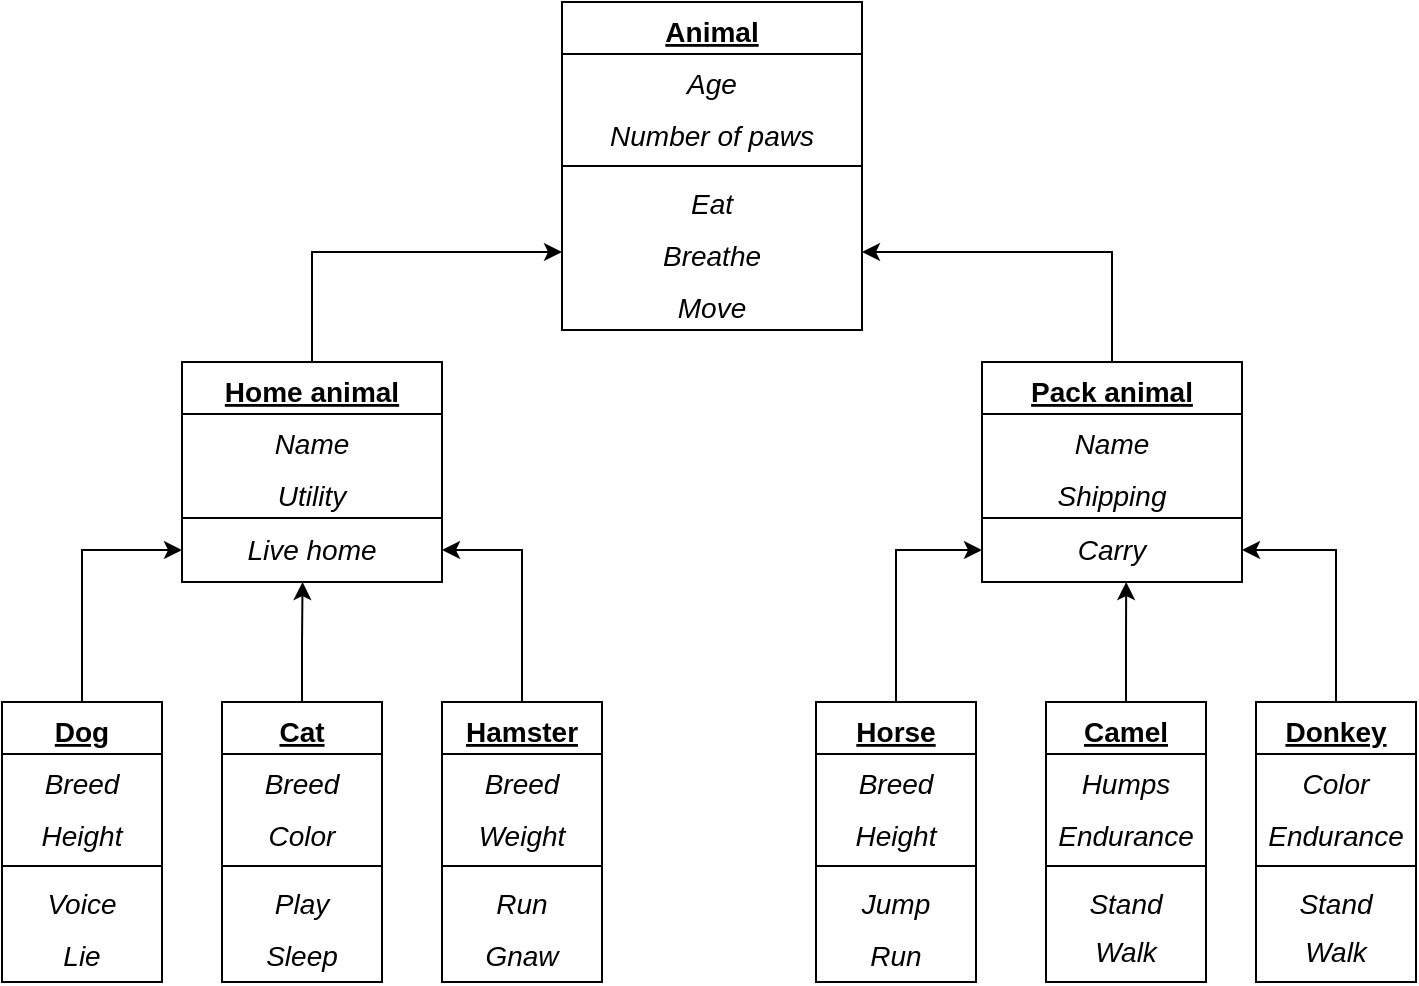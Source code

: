<mxfile version="20.8.23" type="device"><diagram id="C5RBs43oDa-KdzZeNtuy" name="Page-1"><mxGraphModel dx="919" dy="476" grid="0" gridSize="10" guides="1" tooltips="1" connect="1" arrows="1" fold="1" page="1" pageScale="1" pageWidth="827" pageHeight="1169" math="0" shadow="0"><root><mxCell id="WIyWlLk6GJQsqaUBKTNV-0"/><mxCell id="WIyWlLk6GJQsqaUBKTNV-1" parent="WIyWlLk6GJQsqaUBKTNV-0"/><mxCell id="XL3PHtBLDCSqhwVR_m-A-93" style="edgeStyle=orthogonalEdgeStyle;rounded=0;orthogonalLoop=1;jettySize=auto;html=1;exitX=0.5;exitY=0;exitDx=0;exitDy=0;entryX=0;entryY=0.5;entryDx=0;entryDy=0;fontSize=14;" edge="1" parent="WIyWlLk6GJQsqaUBKTNV-1" source="XL3PHtBLDCSqhwVR_m-A-0" target="XL3PHtBLDCSqhwVR_m-A-57"><mxGeometry relative="1" as="geometry"/></mxCell><mxCell id="XL3PHtBLDCSqhwVR_m-A-0" value="Dog" style="swimlane;fontStyle=5;align=center;verticalAlign=top;childLayout=stackLayout;horizontal=1;startSize=26;horizontalStack=0;resizeParent=1;resizeLast=0;collapsible=1;marginBottom=0;rounded=0;shadow=0;strokeWidth=1;fontSize=14;" vertex="1" parent="WIyWlLk6GJQsqaUBKTNV-1"><mxGeometry x="63" y="400" width="80" height="140" as="geometry"><mxRectangle x="550" y="140" width="160" height="26" as="alternateBounds"/></mxGeometry></mxCell><mxCell id="XL3PHtBLDCSqhwVR_m-A-1" value="Breed" style="text;align=center;verticalAlign=top;spacingLeft=4;spacingRight=4;overflow=hidden;rotatable=0;points=[[0,0.5],[1,0.5]];portConstraint=eastwest;fontStyle=2;fontSize=14;" vertex="1" parent="XL3PHtBLDCSqhwVR_m-A-0"><mxGeometry y="26" width="80" height="26" as="geometry"/></mxCell><mxCell id="XL3PHtBLDCSqhwVR_m-A-5" value="Height" style="text;align=center;verticalAlign=top;spacingLeft=4;spacingRight=4;overflow=hidden;rotatable=0;points=[[0,0.5],[1,0.5]];portConstraint=eastwest;rounded=0;shadow=0;html=0;fontSize=14;fontStyle=2" vertex="1" parent="XL3PHtBLDCSqhwVR_m-A-0"><mxGeometry y="52" width="80" height="26" as="geometry"/></mxCell><mxCell id="XL3PHtBLDCSqhwVR_m-A-6" value="" style="line;html=1;strokeWidth=1;align=left;verticalAlign=middle;spacingTop=-1;spacingLeft=3;spacingRight=3;rotatable=0;labelPosition=right;points=[];portConstraint=eastwest;" vertex="1" parent="XL3PHtBLDCSqhwVR_m-A-0"><mxGeometry y="78" width="80" height="8" as="geometry"/></mxCell><mxCell id="XL3PHtBLDCSqhwVR_m-A-7" value="Voice" style="text;align=center;verticalAlign=top;spacingLeft=4;spacingRight=4;overflow=hidden;rotatable=0;points=[[0,0.5],[1,0.5]];portConstraint=eastwest;fontSize=14;fontStyle=2" vertex="1" parent="XL3PHtBLDCSqhwVR_m-A-0"><mxGeometry y="86" width="80" height="26" as="geometry"/></mxCell><mxCell id="XL3PHtBLDCSqhwVR_m-A-8" value="Lie" style="text;align=center;verticalAlign=top;spacingLeft=4;spacingRight=4;overflow=hidden;rotatable=0;points=[[0,0.5],[1,0.5]];portConstraint=eastwest;fontStyle=2;fontSize=14;" vertex="1" parent="XL3PHtBLDCSqhwVR_m-A-0"><mxGeometry y="112" width="80" height="26" as="geometry"/></mxCell><mxCell id="XL3PHtBLDCSqhwVR_m-A-94" style="edgeStyle=orthogonalEdgeStyle;rounded=0;orthogonalLoop=1;jettySize=auto;html=1;exitX=0.5;exitY=0;exitDx=0;exitDy=0;entryX=1;entryY=0.5;entryDx=0;entryDy=0;fontSize=14;" edge="1" parent="WIyWlLk6GJQsqaUBKTNV-1" source="XL3PHtBLDCSqhwVR_m-A-18" target="XL3PHtBLDCSqhwVR_m-A-57"><mxGeometry relative="1" as="geometry"/></mxCell><mxCell id="XL3PHtBLDCSqhwVR_m-A-18" value="Hamster" style="swimlane;fontStyle=5;align=center;verticalAlign=top;childLayout=stackLayout;horizontal=1;startSize=26;horizontalStack=0;resizeParent=1;resizeLast=0;collapsible=1;marginBottom=0;rounded=0;shadow=0;strokeWidth=1;fontSize=14;" vertex="1" parent="WIyWlLk6GJQsqaUBKTNV-1"><mxGeometry x="283" y="400" width="80" height="140" as="geometry"><mxRectangle x="550" y="140" width="160" height="26" as="alternateBounds"/></mxGeometry></mxCell><mxCell id="XL3PHtBLDCSqhwVR_m-A-19" value="Breed" style="text;align=center;verticalAlign=top;spacingLeft=4;spacingRight=4;overflow=hidden;rotatable=0;points=[[0,0.5],[1,0.5]];portConstraint=eastwest;fontSize=14;fontStyle=2" vertex="1" parent="XL3PHtBLDCSqhwVR_m-A-18"><mxGeometry y="26" width="80" height="26" as="geometry"/></mxCell><mxCell id="XL3PHtBLDCSqhwVR_m-A-20" value="Weight" style="text;align=center;verticalAlign=top;spacingLeft=4;spacingRight=4;overflow=hidden;rotatable=0;points=[[0,0.5],[1,0.5]];portConstraint=eastwest;rounded=0;shadow=0;html=0;fontSize=14;fontStyle=2" vertex="1" parent="XL3PHtBLDCSqhwVR_m-A-18"><mxGeometry y="52" width="80" height="26" as="geometry"/></mxCell><mxCell id="XL3PHtBLDCSqhwVR_m-A-21" value="" style="line;html=1;strokeWidth=1;align=left;verticalAlign=middle;spacingTop=-1;spacingLeft=3;spacingRight=3;rotatable=0;labelPosition=right;points=[];portConstraint=eastwest;" vertex="1" parent="XL3PHtBLDCSqhwVR_m-A-18"><mxGeometry y="78" width="80" height="8" as="geometry"/></mxCell><mxCell id="XL3PHtBLDCSqhwVR_m-A-22" value="Run" style="text;align=center;verticalAlign=top;spacingLeft=4;spacingRight=4;overflow=hidden;rotatable=0;points=[[0,0.5],[1,0.5]];portConstraint=eastwest;fontSize=14;fontStyle=2" vertex="1" parent="XL3PHtBLDCSqhwVR_m-A-18"><mxGeometry y="86" width="80" height="26" as="geometry"/></mxCell><mxCell id="XL3PHtBLDCSqhwVR_m-A-23" value="Gnaw" style="text;align=center;verticalAlign=top;spacingLeft=4;spacingRight=4;overflow=hidden;rotatable=0;points=[[0,0.5],[1,0.5]];portConstraint=eastwest;fontStyle=2;fontSize=14;" vertex="1" parent="XL3PHtBLDCSqhwVR_m-A-18"><mxGeometry y="112" width="80" height="26" as="geometry"/></mxCell><mxCell id="XL3PHtBLDCSqhwVR_m-A-95" style="edgeStyle=orthogonalEdgeStyle;rounded=0;orthogonalLoop=1;jettySize=auto;html=1;exitX=0.5;exitY=0;exitDx=0;exitDy=0;fontSize=14;" edge="1" parent="WIyWlLk6GJQsqaUBKTNV-1" source="XL3PHtBLDCSqhwVR_m-A-12"><mxGeometry relative="1" as="geometry"><mxPoint x="213.273" y="340" as="targetPoint"/></mxGeometry></mxCell><mxCell id="XL3PHtBLDCSqhwVR_m-A-12" value="Cat" style="swimlane;fontStyle=5;align=center;verticalAlign=top;childLayout=stackLayout;horizontal=1;startSize=26;horizontalStack=0;resizeParent=1;resizeLast=0;collapsible=1;marginBottom=0;rounded=0;shadow=0;strokeWidth=1;fontSize=14;spacingTop=0;labelBorderColor=none;labelBackgroundColor=none;" vertex="1" parent="WIyWlLk6GJQsqaUBKTNV-1"><mxGeometry x="173" y="400" width="80" height="140" as="geometry"><mxRectangle x="550" y="140" width="160" height="26" as="alternateBounds"/></mxGeometry></mxCell><mxCell id="XL3PHtBLDCSqhwVR_m-A-13" value="Breed" style="text;align=center;verticalAlign=top;spacingLeft=4;spacingRight=4;overflow=hidden;rotatable=0;points=[[0,0.5],[1,0.5]];portConstraint=eastwest;fontSize=14;fontStyle=2" vertex="1" parent="XL3PHtBLDCSqhwVR_m-A-12"><mxGeometry y="26" width="80" height="26" as="geometry"/></mxCell><mxCell id="XL3PHtBLDCSqhwVR_m-A-14" value="Color" style="text;align=center;verticalAlign=top;spacingLeft=4;spacingRight=4;overflow=hidden;rotatable=0;points=[[0,0.5],[1,0.5]];portConstraint=eastwest;rounded=0;shadow=0;html=0;fontSize=14;fontStyle=2" vertex="1" parent="XL3PHtBLDCSqhwVR_m-A-12"><mxGeometry y="52" width="80" height="26" as="geometry"/></mxCell><mxCell id="XL3PHtBLDCSqhwVR_m-A-15" value="" style="line;html=1;strokeWidth=1;align=left;verticalAlign=middle;spacingTop=-1;spacingLeft=3;spacingRight=3;rotatable=0;labelPosition=right;points=[];portConstraint=eastwest;" vertex="1" parent="XL3PHtBLDCSqhwVR_m-A-12"><mxGeometry y="78" width="80" height="8" as="geometry"/></mxCell><mxCell id="XL3PHtBLDCSqhwVR_m-A-16" value="Play" style="text;align=center;verticalAlign=top;spacingLeft=4;spacingRight=4;overflow=hidden;rotatable=0;points=[[0,0.5],[1,0.5]];portConstraint=eastwest;fontSize=14;fontStyle=2" vertex="1" parent="XL3PHtBLDCSqhwVR_m-A-12"><mxGeometry y="86" width="80" height="26" as="geometry"/></mxCell><mxCell id="XL3PHtBLDCSqhwVR_m-A-17" value="Sleep" style="text;align=center;verticalAlign=top;spacingLeft=4;spacingRight=4;overflow=hidden;rotatable=0;points=[[0,0.5],[1,0.5]];portConstraint=eastwest;fontStyle=2;fontSize=14;" vertex="1" parent="XL3PHtBLDCSqhwVR_m-A-12"><mxGeometry y="112" width="80" height="26" as="geometry"/></mxCell><mxCell id="XL3PHtBLDCSqhwVR_m-A-92" style="edgeStyle=orthogonalEdgeStyle;rounded=0;orthogonalLoop=1;jettySize=auto;html=1;exitX=0.5;exitY=0;exitDx=0;exitDy=0;entryX=0;entryY=0.5;entryDx=0;entryDy=0;fontSize=14;" edge="1" parent="WIyWlLk6GJQsqaUBKTNV-1" source="XL3PHtBLDCSqhwVR_m-A-26" target="XL3PHtBLDCSqhwVR_m-A-64"><mxGeometry relative="1" as="geometry"/></mxCell><mxCell id="XL3PHtBLDCSqhwVR_m-A-26" value="Horse" style="swimlane;fontStyle=5;align=center;verticalAlign=top;childLayout=stackLayout;horizontal=1;startSize=26;horizontalStack=0;resizeParent=1;resizeLast=0;collapsible=1;marginBottom=0;rounded=0;shadow=0;strokeWidth=1;fontSize=14;" vertex="1" parent="WIyWlLk6GJQsqaUBKTNV-1"><mxGeometry x="470" y="400" width="80" height="140" as="geometry"><mxRectangle x="550" y="140" width="160" height="26" as="alternateBounds"/></mxGeometry></mxCell><mxCell id="XL3PHtBLDCSqhwVR_m-A-27" value="Breed" style="text;align=center;verticalAlign=top;spacingLeft=4;spacingRight=4;overflow=hidden;rotatable=0;points=[[0,0.5],[1,0.5]];portConstraint=eastwest;fontSize=14;fontStyle=2" vertex="1" parent="XL3PHtBLDCSqhwVR_m-A-26"><mxGeometry y="26" width="80" height="26" as="geometry"/></mxCell><mxCell id="XL3PHtBLDCSqhwVR_m-A-28" value="Height" style="text;align=center;verticalAlign=top;spacingLeft=4;spacingRight=4;overflow=hidden;rotatable=0;points=[[0,0.5],[1,0.5]];portConstraint=eastwest;rounded=0;shadow=0;html=0;fontSize=14;fontStyle=2" vertex="1" parent="XL3PHtBLDCSqhwVR_m-A-26"><mxGeometry y="52" width="80" height="26" as="geometry"/></mxCell><mxCell id="XL3PHtBLDCSqhwVR_m-A-29" value="" style="line;html=1;strokeWidth=1;align=left;verticalAlign=middle;spacingTop=-1;spacingLeft=3;spacingRight=3;rotatable=0;labelPosition=right;points=[];portConstraint=eastwest;" vertex="1" parent="XL3PHtBLDCSqhwVR_m-A-26"><mxGeometry y="78" width="80" height="8" as="geometry"/></mxCell><mxCell id="XL3PHtBLDCSqhwVR_m-A-30" value="Jump" style="text;align=center;verticalAlign=top;spacingLeft=4;spacingRight=4;overflow=hidden;rotatable=0;points=[[0,0.5],[1,0.5]];portConstraint=eastwest;fontSize=14;fontStyle=2" vertex="1" parent="XL3PHtBLDCSqhwVR_m-A-26"><mxGeometry y="86" width="80" height="26" as="geometry"/></mxCell><mxCell id="XL3PHtBLDCSqhwVR_m-A-31" value="Run" style="text;align=center;verticalAlign=top;spacingLeft=4;spacingRight=4;overflow=hidden;rotatable=0;points=[[0,0.5],[1,0.5]];portConstraint=eastwest;fontStyle=2;fontSize=14;" vertex="1" parent="XL3PHtBLDCSqhwVR_m-A-26"><mxGeometry y="112" width="80" height="26" as="geometry"/></mxCell><mxCell id="XL3PHtBLDCSqhwVR_m-A-91" style="edgeStyle=orthogonalEdgeStyle;rounded=0;orthogonalLoop=1;jettySize=auto;html=1;exitX=0.5;exitY=0;exitDx=0;exitDy=0;fontSize=14;" edge="1" parent="WIyWlLk6GJQsqaUBKTNV-1" source="XL3PHtBLDCSqhwVR_m-A-32"><mxGeometry relative="1" as="geometry"><mxPoint x="625.091" y="340" as="targetPoint"/></mxGeometry></mxCell><mxCell id="XL3PHtBLDCSqhwVR_m-A-32" value="Camel" style="swimlane;fontStyle=5;align=center;verticalAlign=top;childLayout=stackLayout;horizontal=1;startSize=26;horizontalStack=0;resizeParent=1;resizeLast=0;collapsible=1;marginBottom=0;rounded=0;shadow=0;strokeWidth=1;fontSize=14;" vertex="1" parent="WIyWlLk6GJQsqaUBKTNV-1"><mxGeometry x="585" y="400" width="80" height="140" as="geometry"><mxRectangle x="550" y="140" width="160" height="26" as="alternateBounds"/></mxGeometry></mxCell><mxCell id="XL3PHtBLDCSqhwVR_m-A-33" value="Humps" style="text;align=center;verticalAlign=top;spacingLeft=4;spacingRight=4;overflow=hidden;rotatable=0;points=[[0,0.5],[1,0.5]];portConstraint=eastwest;fontSize=14;fontStyle=2" vertex="1" parent="XL3PHtBLDCSqhwVR_m-A-32"><mxGeometry y="26" width="80" height="26" as="geometry"/></mxCell><mxCell id="XL3PHtBLDCSqhwVR_m-A-34" value="Endurance" style="text;align=center;verticalAlign=top;spacingLeft=4;spacingRight=4;overflow=hidden;rotatable=0;points=[[0,0.5],[1,0.5]];portConstraint=eastwest;rounded=0;shadow=0;html=0;fontSize=14;fontStyle=2" vertex="1" parent="XL3PHtBLDCSqhwVR_m-A-32"><mxGeometry y="52" width="80" height="26" as="geometry"/></mxCell><mxCell id="XL3PHtBLDCSqhwVR_m-A-35" value="" style="line;html=1;strokeWidth=1;align=left;verticalAlign=middle;spacingTop=-1;spacingLeft=3;spacingRight=3;rotatable=0;labelPosition=right;points=[];portConstraint=eastwest;" vertex="1" parent="XL3PHtBLDCSqhwVR_m-A-32"><mxGeometry y="78" width="80" height="8" as="geometry"/></mxCell><mxCell id="XL3PHtBLDCSqhwVR_m-A-36" value="Stand" style="text;align=center;verticalAlign=top;spacingLeft=4;spacingRight=4;overflow=hidden;rotatable=0;points=[[0,0.5],[1,0.5]];portConstraint=eastwest;fontSize=14;fontStyle=2" vertex="1" parent="XL3PHtBLDCSqhwVR_m-A-32"><mxGeometry y="86" width="80" height="24" as="geometry"/></mxCell><mxCell id="XL3PHtBLDCSqhwVR_m-A-37" value="Walk" style="text;align=center;verticalAlign=top;spacingLeft=4;spacingRight=4;overflow=hidden;rotatable=0;points=[[0,0.5],[1,0.5]];portConstraint=eastwest;fontStyle=2;fontSize=14;" vertex="1" parent="XL3PHtBLDCSqhwVR_m-A-32"><mxGeometry y="110" width="80" height="26" as="geometry"/></mxCell><mxCell id="XL3PHtBLDCSqhwVR_m-A-90" style="edgeStyle=orthogonalEdgeStyle;rounded=0;orthogonalLoop=1;jettySize=auto;html=1;exitX=0.5;exitY=0;exitDx=0;exitDy=0;entryX=1;entryY=0.5;entryDx=0;entryDy=0;fontSize=14;" edge="1" parent="WIyWlLk6GJQsqaUBKTNV-1" source="XL3PHtBLDCSqhwVR_m-A-38" target="XL3PHtBLDCSqhwVR_m-A-64"><mxGeometry relative="1" as="geometry"/></mxCell><mxCell id="XL3PHtBLDCSqhwVR_m-A-38" value="Donkey" style="swimlane;fontStyle=5;align=center;verticalAlign=top;childLayout=stackLayout;horizontal=1;startSize=26;horizontalStack=0;resizeParent=1;resizeLast=0;collapsible=1;marginBottom=0;rounded=0;shadow=0;strokeWidth=1;fontSize=14;" vertex="1" parent="WIyWlLk6GJQsqaUBKTNV-1"><mxGeometry x="690" y="400" width="80" height="140" as="geometry"><mxRectangle x="550" y="140" width="160" height="26" as="alternateBounds"/></mxGeometry></mxCell><mxCell id="XL3PHtBLDCSqhwVR_m-A-39" value="Color" style="text;align=center;verticalAlign=top;spacingLeft=4;spacingRight=4;overflow=hidden;rotatable=0;points=[[0,0.5],[1,0.5]];portConstraint=eastwest;fontSize=14;fontStyle=2" vertex="1" parent="XL3PHtBLDCSqhwVR_m-A-38"><mxGeometry y="26" width="80" height="26" as="geometry"/></mxCell><mxCell id="XL3PHtBLDCSqhwVR_m-A-40" value="Endurance" style="text;align=center;verticalAlign=top;spacingLeft=4;spacingRight=4;overflow=hidden;rotatable=0;points=[[0,0.5],[1,0.5]];portConstraint=eastwest;rounded=0;shadow=0;html=0;fontSize=14;fontStyle=2" vertex="1" parent="XL3PHtBLDCSqhwVR_m-A-38"><mxGeometry y="52" width="80" height="26" as="geometry"/></mxCell><mxCell id="XL3PHtBLDCSqhwVR_m-A-41" value="" style="line;html=1;strokeWidth=1;align=left;verticalAlign=middle;spacingTop=-1;spacingLeft=3;spacingRight=3;rotatable=0;labelPosition=right;points=[];portConstraint=eastwest;" vertex="1" parent="XL3PHtBLDCSqhwVR_m-A-38"><mxGeometry y="78" width="80" height="8" as="geometry"/></mxCell><mxCell id="XL3PHtBLDCSqhwVR_m-A-42" value="Stand" style="text;align=center;verticalAlign=top;spacingLeft=4;spacingRight=4;overflow=hidden;rotatable=0;points=[[0,0.5],[1,0.5]];portConstraint=eastwest;fontSize=14;fontStyle=2" vertex="1" parent="XL3PHtBLDCSqhwVR_m-A-38"><mxGeometry y="86" width="80" height="24" as="geometry"/></mxCell><mxCell id="XL3PHtBLDCSqhwVR_m-A-43" value="Walk" style="text;align=center;verticalAlign=top;spacingLeft=4;spacingRight=4;overflow=hidden;rotatable=0;points=[[0,0.5],[1,0.5]];portConstraint=eastwest;fontStyle=2;fontSize=14;" vertex="1" parent="XL3PHtBLDCSqhwVR_m-A-38"><mxGeometry y="110" width="80" height="26" as="geometry"/></mxCell><mxCell id="XL3PHtBLDCSqhwVR_m-A-83" style="edgeStyle=orthogonalEdgeStyle;rounded=0;orthogonalLoop=1;jettySize=auto;html=1;exitX=0.5;exitY=0;exitDx=0;exitDy=0;entryX=0;entryY=0.5;entryDx=0;entryDy=0;fontSize=14;" edge="1" parent="WIyWlLk6GJQsqaUBKTNV-1" source="XL3PHtBLDCSqhwVR_m-A-51" target="XL3PHtBLDCSqhwVR_m-A-80"><mxGeometry relative="1" as="geometry"/></mxCell><mxCell id="XL3PHtBLDCSqhwVR_m-A-51" value="Home animal" style="swimlane;fontStyle=5;align=center;verticalAlign=top;childLayout=stackLayout;horizontal=1;startSize=26;horizontalStack=0;resizeParent=1;resizeLast=0;collapsible=1;marginBottom=0;rounded=0;shadow=0;strokeWidth=1;fontSize=14;" vertex="1" parent="WIyWlLk6GJQsqaUBKTNV-1"><mxGeometry x="153" y="230" width="130" height="110" as="geometry"><mxRectangle x="550" y="140" width="160" height="26" as="alternateBounds"/></mxGeometry></mxCell><mxCell id="XL3PHtBLDCSqhwVR_m-A-52" value="Name" style="text;align=center;verticalAlign=top;spacingLeft=4;spacingRight=4;overflow=hidden;rotatable=0;points=[[0,0.5],[1,0.5]];portConstraint=eastwest;fontSize=14;fontStyle=2" vertex="1" parent="XL3PHtBLDCSqhwVR_m-A-51"><mxGeometry y="26" width="130" height="26" as="geometry"/></mxCell><mxCell id="XL3PHtBLDCSqhwVR_m-A-53" value="Utility" style="text;align=center;verticalAlign=top;spacingLeft=4;spacingRight=4;overflow=hidden;rotatable=0;points=[[0,0.5],[1,0.5]];portConstraint=eastwest;rounded=0;shadow=0;html=0;fontSize=14;fontStyle=2" vertex="1" parent="XL3PHtBLDCSqhwVR_m-A-51"><mxGeometry y="52" width="130" height="26" as="geometry"/></mxCell><mxCell id="XL3PHtBLDCSqhwVR_m-A-57" value="&lt;i&gt;Live home&lt;/i&gt;" style="rounded=0;whiteSpace=wrap;html=1;labelBackgroundColor=none;labelBorderColor=none;fontSize=14;" vertex="1" parent="XL3PHtBLDCSqhwVR_m-A-51"><mxGeometry y="78" width="130" height="32" as="geometry"/></mxCell><mxCell id="XL3PHtBLDCSqhwVR_m-A-84" style="edgeStyle=orthogonalEdgeStyle;rounded=0;orthogonalLoop=1;jettySize=auto;html=1;exitX=0.5;exitY=0;exitDx=0;exitDy=0;entryX=1;entryY=0.5;entryDx=0;entryDy=0;fontSize=14;" edge="1" parent="WIyWlLk6GJQsqaUBKTNV-1" source="XL3PHtBLDCSqhwVR_m-A-61" target="XL3PHtBLDCSqhwVR_m-A-80"><mxGeometry relative="1" as="geometry"/></mxCell><mxCell id="XL3PHtBLDCSqhwVR_m-A-61" value="Pack animal" style="swimlane;fontStyle=5;align=center;verticalAlign=top;childLayout=stackLayout;horizontal=1;startSize=26;horizontalStack=0;resizeParent=1;resizeLast=0;collapsible=1;marginBottom=0;rounded=0;shadow=0;strokeWidth=1;fontSize=14;" vertex="1" parent="WIyWlLk6GJQsqaUBKTNV-1"><mxGeometry x="553" y="230" width="130" height="110" as="geometry"><mxRectangle x="550" y="140" width="160" height="26" as="alternateBounds"/></mxGeometry></mxCell><mxCell id="XL3PHtBLDCSqhwVR_m-A-62" value="Name" style="text;align=center;verticalAlign=top;spacingLeft=4;spacingRight=4;overflow=hidden;rotatable=0;points=[[0,0.5],[1,0.5]];portConstraint=eastwest;fontSize=14;fontStyle=2" vertex="1" parent="XL3PHtBLDCSqhwVR_m-A-61"><mxGeometry y="26" width="130" height="26" as="geometry"/></mxCell><mxCell id="XL3PHtBLDCSqhwVR_m-A-63" value="Shipping" style="text;align=center;verticalAlign=top;spacingLeft=4;spacingRight=4;overflow=hidden;rotatable=0;points=[[0,0.5],[1,0.5]];portConstraint=eastwest;rounded=0;shadow=0;html=0;fontSize=14;fontStyle=2" vertex="1" parent="XL3PHtBLDCSqhwVR_m-A-61"><mxGeometry y="52" width="130" height="26" as="geometry"/></mxCell><mxCell id="XL3PHtBLDCSqhwVR_m-A-64" value="&lt;i&gt;Carry&lt;/i&gt;" style="rounded=0;whiteSpace=wrap;html=1;labelBackgroundColor=none;labelBorderColor=none;fontSize=14;" vertex="1" parent="XL3PHtBLDCSqhwVR_m-A-61"><mxGeometry y="78" width="130" height="32" as="geometry"/></mxCell><mxCell id="XL3PHtBLDCSqhwVR_m-A-75" value="Animal" style="swimlane;fontStyle=5;align=center;verticalAlign=top;childLayout=stackLayout;horizontal=1;startSize=26;horizontalStack=0;resizeParent=1;resizeLast=0;collapsible=1;marginBottom=0;rounded=0;shadow=0;strokeWidth=1;fontSize=14;" vertex="1" parent="WIyWlLk6GJQsqaUBKTNV-1"><mxGeometry x="343" y="50" width="150" height="164" as="geometry"><mxRectangle x="550" y="140" width="160" height="26" as="alternateBounds"/></mxGeometry></mxCell><mxCell id="XL3PHtBLDCSqhwVR_m-A-76" value="Age" style="text;align=center;verticalAlign=top;spacingLeft=4;spacingRight=4;overflow=hidden;rotatable=0;points=[[0,0.5],[1,0.5]];portConstraint=eastwest;fontSize=14;fontStyle=2" vertex="1" parent="XL3PHtBLDCSqhwVR_m-A-75"><mxGeometry y="26" width="150" height="26" as="geometry"/></mxCell><mxCell id="XL3PHtBLDCSqhwVR_m-A-77" value="Number of paws" style="text;align=center;verticalAlign=top;spacingLeft=4;spacingRight=4;overflow=hidden;rotatable=0;points=[[0,0.5],[1,0.5]];portConstraint=eastwest;rounded=0;shadow=0;html=0;fontSize=14;fontStyle=2" vertex="1" parent="XL3PHtBLDCSqhwVR_m-A-75"><mxGeometry y="52" width="150" height="26" as="geometry"/></mxCell><mxCell id="XL3PHtBLDCSqhwVR_m-A-78" value="" style="line;html=1;strokeWidth=1;align=left;verticalAlign=middle;spacingTop=-1;spacingLeft=3;spacingRight=3;rotatable=0;labelPosition=right;points=[];portConstraint=eastwest;" vertex="1" parent="XL3PHtBLDCSqhwVR_m-A-75"><mxGeometry y="78" width="150" height="8" as="geometry"/></mxCell><mxCell id="XL3PHtBLDCSqhwVR_m-A-79" value="Eat" style="text;align=center;verticalAlign=top;spacingLeft=4;spacingRight=4;overflow=hidden;rotatable=0;points=[[0,0.5],[1,0.5]];portConstraint=eastwest;fontSize=14;fontStyle=2" vertex="1" parent="XL3PHtBLDCSqhwVR_m-A-75"><mxGeometry y="86" width="150" height="26" as="geometry"/></mxCell><mxCell id="XL3PHtBLDCSqhwVR_m-A-80" value="Breathe" style="text;align=center;verticalAlign=top;spacingLeft=4;spacingRight=4;overflow=hidden;rotatable=0;points=[[0,0.5],[1,0.5]];portConstraint=eastwest;fontStyle=2;fontSize=14;" vertex="1" parent="XL3PHtBLDCSqhwVR_m-A-75"><mxGeometry y="112" width="150" height="26" as="geometry"/></mxCell><mxCell id="XL3PHtBLDCSqhwVR_m-A-81" value="Move" style="text;align=center;verticalAlign=top;spacingLeft=4;spacingRight=4;overflow=hidden;rotatable=0;points=[[0,0.5],[1,0.5]];portConstraint=eastwest;fontStyle=2;fontSize=14;" vertex="1" parent="XL3PHtBLDCSqhwVR_m-A-75"><mxGeometry y="138" width="150" height="26" as="geometry"/></mxCell></root></mxGraphModel></diagram></mxfile>